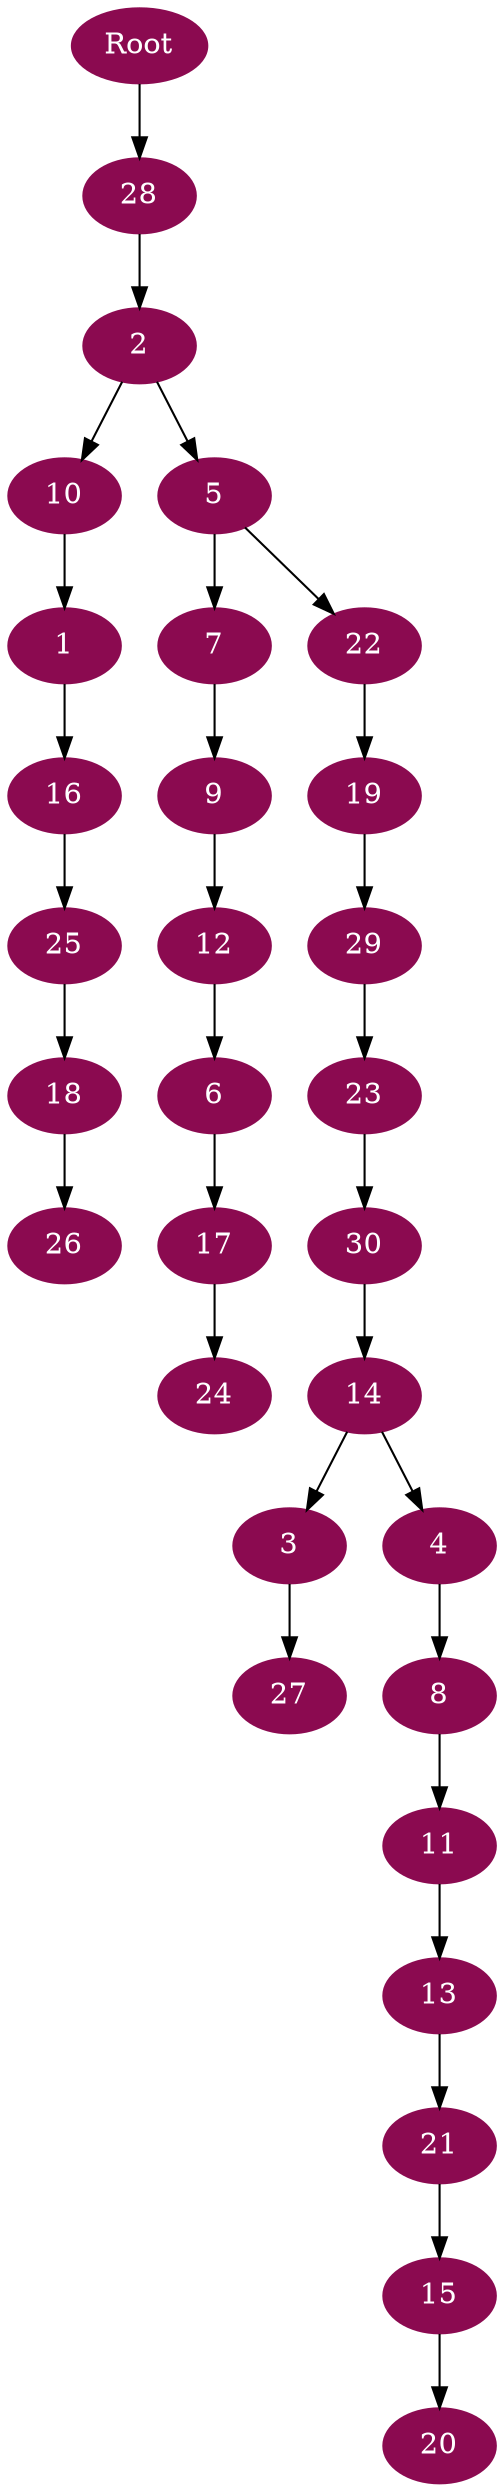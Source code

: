 digraph G {
node [color=deeppink4, style=filled, fontcolor=white];
10 -> 1;
28 -> 2;
14 -> 3;
14 -> 4;
2 -> 5;
12 -> 6;
5 -> 7;
4 -> 8;
7 -> 9;
2 -> 10;
8 -> 11;
9 -> 12;
11 -> 13;
30 -> 14;
21 -> 15;
1 -> 16;
6 -> 17;
25 -> 18;
22 -> 19;
15 -> 20;
13 -> 21;
5 -> 22;
29 -> 23;
17 -> 24;
16 -> 25;
18 -> 26;
3 -> 27;
Root -> 28;
19 -> 29;
23 -> 30;
}
